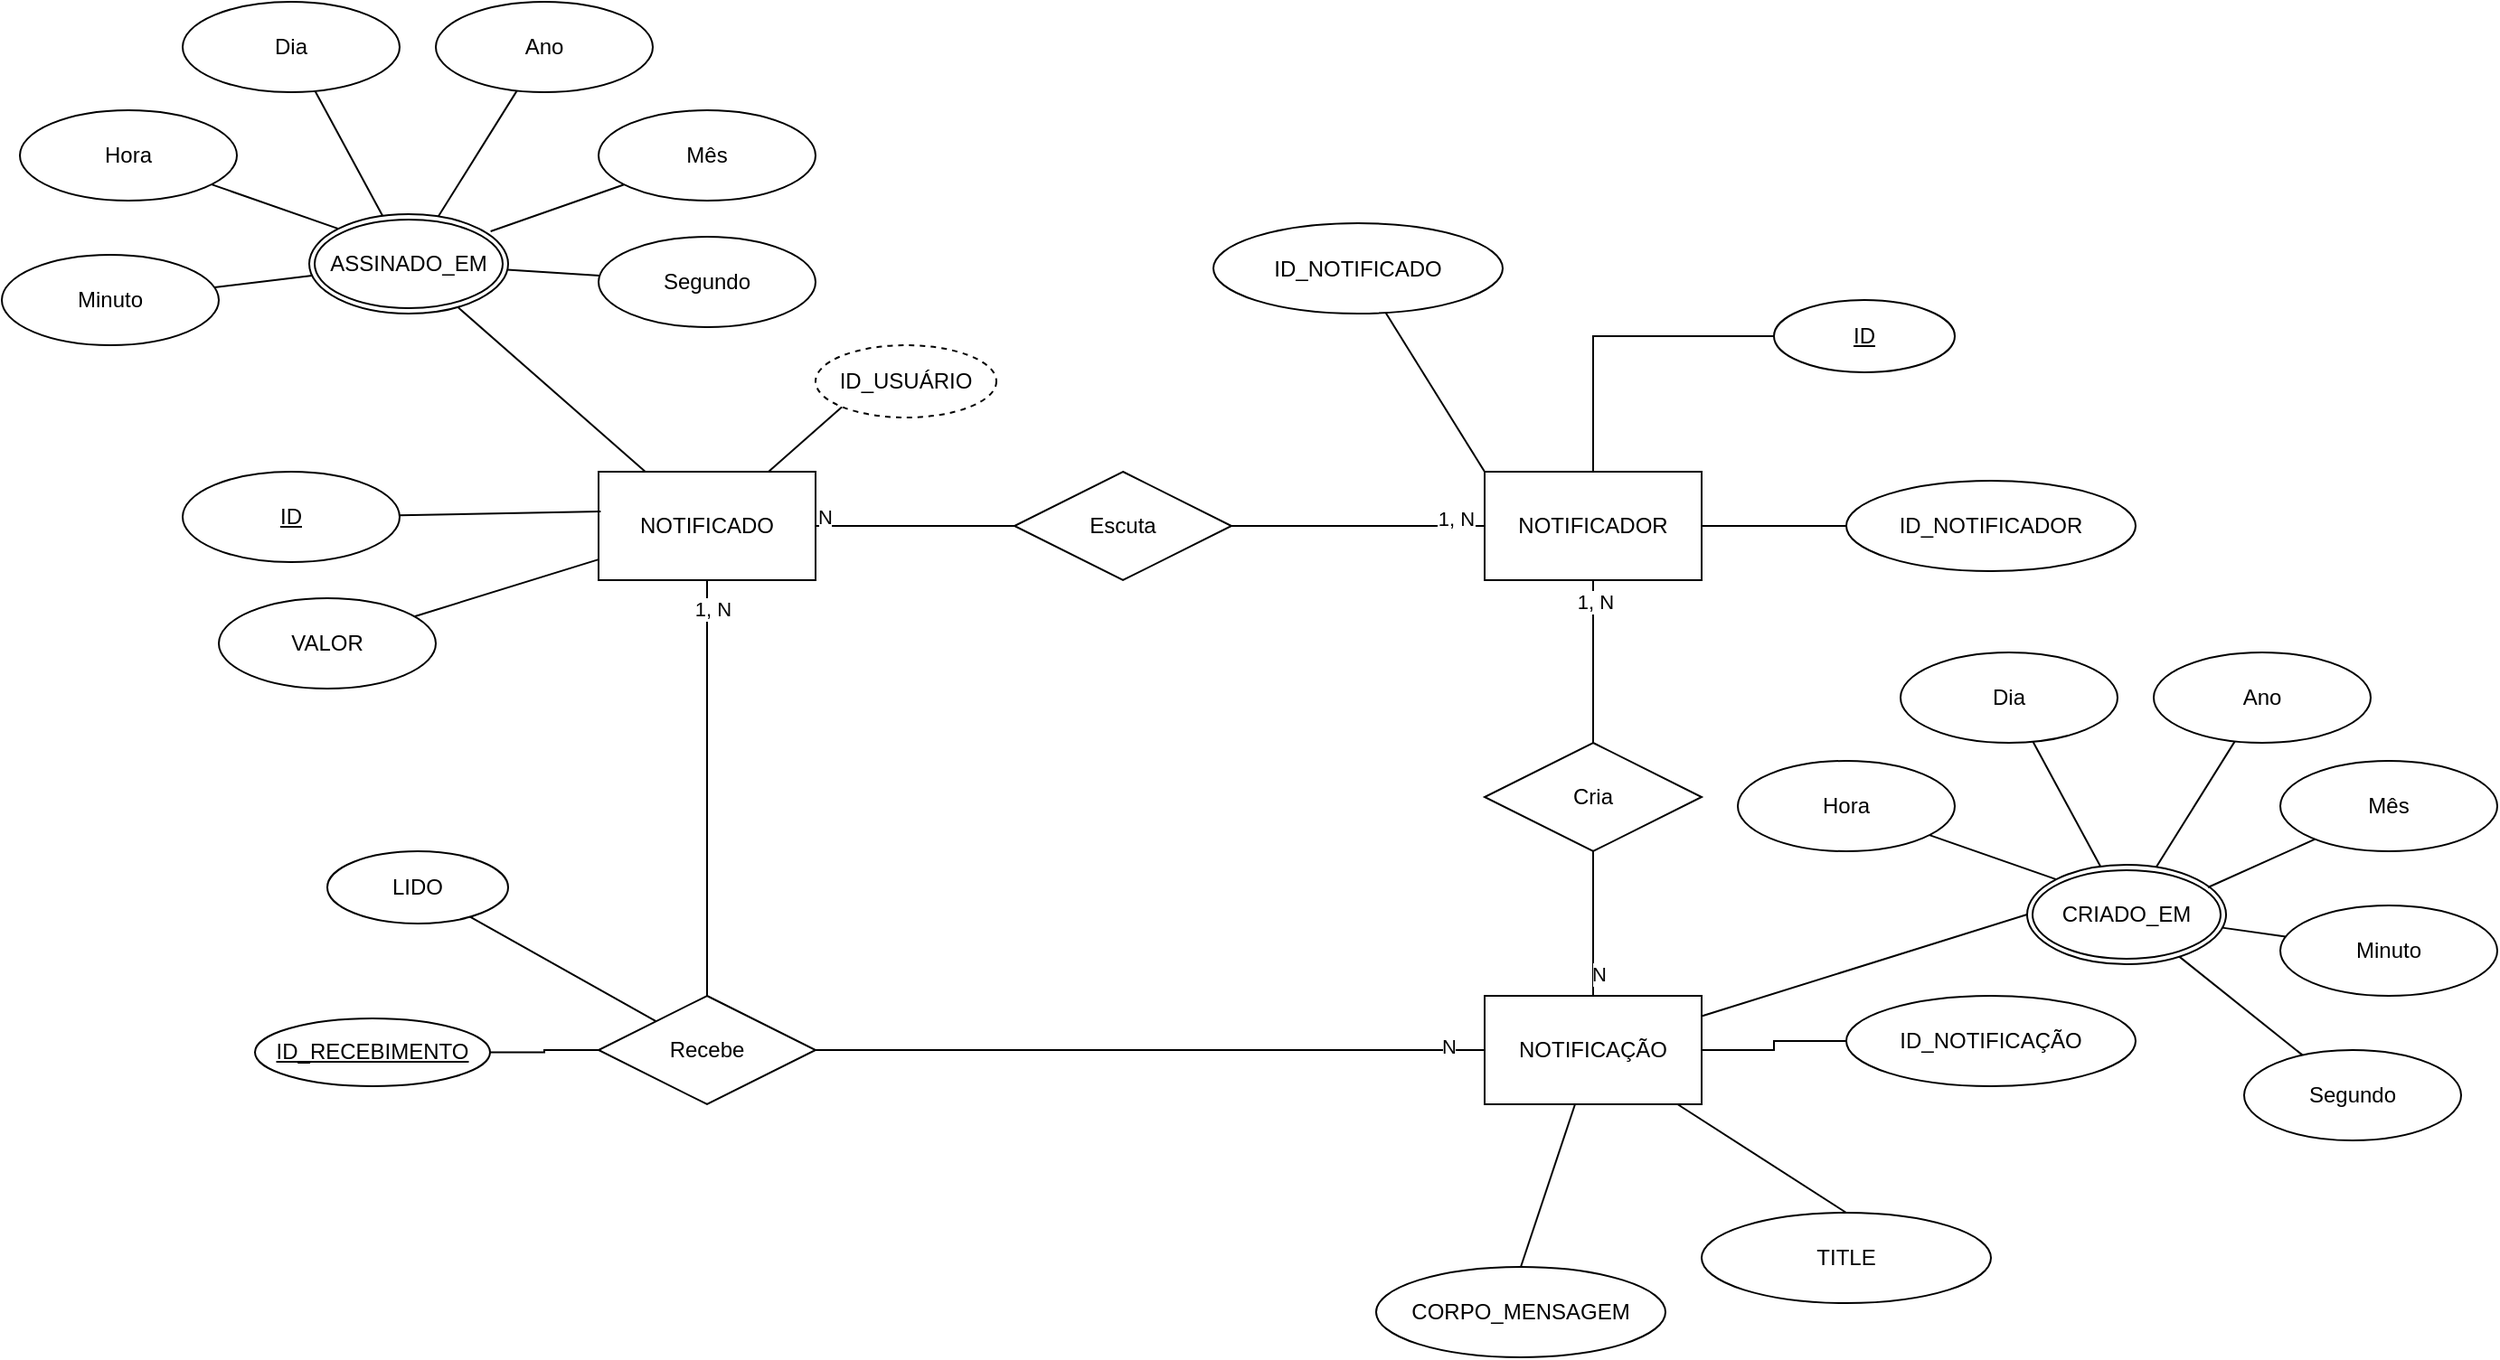 <mxfile version="24.2.5" type="device">
  <diagram name="Page-1" id="kRg1-ay8pMj5Pi-dX9Vl">
    <mxGraphModel dx="2107" dy="1999" grid="1" gridSize="10" guides="1" tooltips="1" connect="1" arrows="1" fold="1" page="1" pageScale="1" pageWidth="850" pageHeight="1100" math="0" shadow="0">
      <root>
        <mxCell id="0" />
        <mxCell id="1" parent="0" />
        <mxCell id="TpQNtew0xltjlEM3AGvT-20" style="rounded=0;orthogonalLoop=1;jettySize=auto;html=1;endArrow=none;endFill=0;" edge="1" parent="1" source="TpQNtew0xltjlEM3AGvT-1" target="TpQNtew0xltjlEM3AGvT-19">
          <mxGeometry relative="1" as="geometry" />
        </mxCell>
        <mxCell id="TpQNtew0xltjlEM3AGvT-24" style="rounded=0;orthogonalLoop=1;jettySize=auto;html=1;entryX=0;entryY=1;entryDx=0;entryDy=0;endArrow=none;endFill=0;" edge="1" parent="1" source="TpQNtew0xltjlEM3AGvT-1" target="TpQNtew0xltjlEM3AGvT-23">
          <mxGeometry relative="1" as="geometry" />
        </mxCell>
        <mxCell id="TpQNtew0xltjlEM3AGvT-67" style="edgeStyle=orthogonalEdgeStyle;rounded=0;orthogonalLoop=1;jettySize=auto;html=1;endArrow=none;endFill=0;" edge="1" parent="1" source="TpQNtew0xltjlEM3AGvT-1" target="TpQNtew0xltjlEM3AGvT-66">
          <mxGeometry relative="1" as="geometry" />
        </mxCell>
        <mxCell id="TpQNtew0xltjlEM3AGvT-90" value="1, N" style="edgeLabel;html=1;align=center;verticalAlign=middle;resizable=0;points=[];" vertex="1" connectable="0" parent="TpQNtew0xltjlEM3AGvT-67">
          <mxGeometry x="-0.861" y="3" relative="1" as="geometry">
            <mxPoint as="offset" />
          </mxGeometry>
        </mxCell>
        <mxCell id="TpQNtew0xltjlEM3AGvT-1" value="NOTIFICADO" style="rounded=0;whiteSpace=wrap;html=1;" vertex="1" parent="1">
          <mxGeometry x="130" y="190" width="120" height="60" as="geometry" />
        </mxCell>
        <mxCell id="TpQNtew0xltjlEM3AGvT-18" style="rounded=0;orthogonalLoop=1;jettySize=auto;html=1;entryX=0.01;entryY=0.367;entryDx=0;entryDy=0;endArrow=none;endFill=0;entryPerimeter=0;" edge="1" parent="1" source="TpQNtew0xltjlEM3AGvT-2" target="TpQNtew0xltjlEM3AGvT-1">
          <mxGeometry relative="1" as="geometry" />
        </mxCell>
        <mxCell id="TpQNtew0xltjlEM3AGvT-2" value="&lt;u&gt;ID&lt;/u&gt;" style="ellipse;whiteSpace=wrap;html=1;" vertex="1" parent="1">
          <mxGeometry x="-100" y="190" width="120" height="50" as="geometry" />
        </mxCell>
        <mxCell id="TpQNtew0xltjlEM3AGvT-13" style="rounded=0;orthogonalLoop=1;jettySize=auto;html=1;endArrow=none;endFill=0;" edge="1" parent="1" source="TpQNtew0xltjlEM3AGvT-4" target="TpQNtew0xltjlEM3AGvT-1">
          <mxGeometry relative="1" as="geometry" />
        </mxCell>
        <mxCell id="TpQNtew0xltjlEM3AGvT-4" value="ASSINADO_EM" style="ellipse;shape=doubleEllipse;margin=3;whiteSpace=wrap;html=1;align=center;" vertex="1" parent="1">
          <mxGeometry x="-30" y="47.5" width="110" height="55" as="geometry" />
        </mxCell>
        <mxCell id="TpQNtew0xltjlEM3AGvT-9" style="rounded=0;orthogonalLoop=1;jettySize=auto;html=1;entryX=0;entryY=0;entryDx=0;entryDy=0;endArrow=none;endFill=0;" edge="1" parent="1" source="TpQNtew0xltjlEM3AGvT-5" target="TpQNtew0xltjlEM3AGvT-4">
          <mxGeometry relative="1" as="geometry" />
        </mxCell>
        <mxCell id="TpQNtew0xltjlEM3AGvT-5" value="Hora" style="ellipse;whiteSpace=wrap;html=1;" vertex="1" parent="1">
          <mxGeometry x="-190" y="-10" width="120" height="50" as="geometry" />
        </mxCell>
        <mxCell id="TpQNtew0xltjlEM3AGvT-10" style="rounded=0;orthogonalLoop=1;jettySize=auto;html=1;endArrow=none;endFill=0;" edge="1" parent="1" source="TpQNtew0xltjlEM3AGvT-6" target="TpQNtew0xltjlEM3AGvT-4">
          <mxGeometry relative="1" as="geometry" />
        </mxCell>
        <mxCell id="TpQNtew0xltjlEM3AGvT-6" value="Dia" style="ellipse;whiteSpace=wrap;html=1;" vertex="1" parent="1">
          <mxGeometry x="-100" y="-70" width="120" height="50" as="geometry" />
        </mxCell>
        <mxCell id="TpQNtew0xltjlEM3AGvT-7" value="Mês" style="ellipse;whiteSpace=wrap;html=1;" vertex="1" parent="1">
          <mxGeometry x="130" y="-10" width="120" height="50" as="geometry" />
        </mxCell>
        <mxCell id="TpQNtew0xltjlEM3AGvT-11" style="rounded=0;orthogonalLoop=1;jettySize=auto;html=1;endArrow=none;endFill=0;" edge="1" parent="1" source="TpQNtew0xltjlEM3AGvT-8" target="TpQNtew0xltjlEM3AGvT-4">
          <mxGeometry relative="1" as="geometry" />
        </mxCell>
        <mxCell id="TpQNtew0xltjlEM3AGvT-8" value="Ano" style="ellipse;whiteSpace=wrap;html=1;" vertex="1" parent="1">
          <mxGeometry x="40" y="-70" width="120" height="50" as="geometry" />
        </mxCell>
        <mxCell id="TpQNtew0xltjlEM3AGvT-12" style="rounded=0;orthogonalLoop=1;jettySize=auto;html=1;entryX=0.912;entryY=0.173;entryDx=0;entryDy=0;entryPerimeter=0;endArrow=none;endFill=0;" edge="1" parent="1" source="TpQNtew0xltjlEM3AGvT-7" target="TpQNtew0xltjlEM3AGvT-4">
          <mxGeometry relative="1" as="geometry" />
        </mxCell>
        <mxCell id="TpQNtew0xltjlEM3AGvT-15" style="rounded=0;orthogonalLoop=1;jettySize=auto;html=1;endArrow=none;endFill=0;" edge="1" parent="1" source="TpQNtew0xltjlEM3AGvT-14" target="TpQNtew0xltjlEM3AGvT-4">
          <mxGeometry relative="1" as="geometry" />
        </mxCell>
        <mxCell id="TpQNtew0xltjlEM3AGvT-14" value="Minuto" style="ellipse;whiteSpace=wrap;html=1;" vertex="1" parent="1">
          <mxGeometry x="-200" y="70" width="120" height="50" as="geometry" />
        </mxCell>
        <mxCell id="TpQNtew0xltjlEM3AGvT-17" style="rounded=0;orthogonalLoop=1;jettySize=auto;html=1;endArrow=none;endFill=0;" edge="1" parent="1" source="TpQNtew0xltjlEM3AGvT-16" target="TpQNtew0xltjlEM3AGvT-4">
          <mxGeometry relative="1" as="geometry" />
        </mxCell>
        <mxCell id="TpQNtew0xltjlEM3AGvT-16" value="Segundo" style="ellipse;whiteSpace=wrap;html=1;" vertex="1" parent="1">
          <mxGeometry x="130" y="60" width="120" height="50" as="geometry" />
        </mxCell>
        <mxCell id="TpQNtew0xltjlEM3AGvT-19" value="VALOR" style="ellipse;whiteSpace=wrap;html=1;" vertex="1" parent="1">
          <mxGeometry x="-80" y="260" width="120" height="50" as="geometry" />
        </mxCell>
        <mxCell id="TpQNtew0xltjlEM3AGvT-23" value="ID_USUÁRIO" style="ellipse;whiteSpace=wrap;html=1;align=center;dashed=1;" vertex="1" parent="1">
          <mxGeometry x="250" y="120" width="100" height="40" as="geometry" />
        </mxCell>
        <mxCell id="TpQNtew0xltjlEM3AGvT-27" value="Escuta" style="shape=rhombus;perimeter=rhombusPerimeter;whiteSpace=wrap;html=1;align=center;" vertex="1" parent="1">
          <mxGeometry x="360" y="190" width="120" height="60" as="geometry" />
        </mxCell>
        <mxCell id="TpQNtew0xltjlEM3AGvT-34" style="edgeStyle=orthogonalEdgeStyle;rounded=0;orthogonalLoop=1;jettySize=auto;html=1;entryX=1;entryY=0.5;entryDx=0;entryDy=0;endArrow=none;endFill=0;" edge="1" parent="1" source="TpQNtew0xltjlEM3AGvT-29" target="TpQNtew0xltjlEM3AGvT-27">
          <mxGeometry relative="1" as="geometry" />
        </mxCell>
        <mxCell id="TpQNtew0xltjlEM3AGvT-91" value="1, N" style="edgeLabel;html=1;align=center;verticalAlign=middle;resizable=0;points=[];" vertex="1" connectable="0" parent="TpQNtew0xltjlEM3AGvT-34">
          <mxGeometry x="-0.771" y="-4" relative="1" as="geometry">
            <mxPoint as="offset" />
          </mxGeometry>
        </mxCell>
        <mxCell id="TpQNtew0xltjlEM3AGvT-42" style="edgeStyle=orthogonalEdgeStyle;rounded=0;orthogonalLoop=1;jettySize=auto;html=1;entryX=0.5;entryY=0;entryDx=0;entryDy=0;endArrow=none;endFill=0;" edge="1" parent="1" source="TpQNtew0xltjlEM3AGvT-29" target="TpQNtew0xltjlEM3AGvT-41">
          <mxGeometry relative="1" as="geometry" />
        </mxCell>
        <mxCell id="TpQNtew0xltjlEM3AGvT-92" value="1, N" style="edgeLabel;html=1;align=center;verticalAlign=middle;resizable=0;points=[];" vertex="1" connectable="0" parent="TpQNtew0xltjlEM3AGvT-42">
          <mxGeometry x="-0.733" y="1" relative="1" as="geometry">
            <mxPoint as="offset" />
          </mxGeometry>
        </mxCell>
        <mxCell id="TpQNtew0xltjlEM3AGvT-29" value="NOTIFICADOR" style="rounded=0;whiteSpace=wrap;html=1;" vertex="1" parent="1">
          <mxGeometry x="620" y="190" width="120" height="60" as="geometry" />
        </mxCell>
        <mxCell id="TpQNtew0xltjlEM3AGvT-30" style="edgeStyle=orthogonalEdgeStyle;rounded=0;orthogonalLoop=1;jettySize=auto;html=1;entryX=0;entryY=0.5;entryDx=0;entryDy=0;endArrow=none;endFill=0;" edge="1" parent="1" source="TpQNtew0xltjlEM3AGvT-1" target="TpQNtew0xltjlEM3AGvT-27">
          <mxGeometry relative="1" as="geometry" />
        </mxCell>
        <mxCell id="TpQNtew0xltjlEM3AGvT-39" value="N" style="edgeLabel;html=1;align=center;verticalAlign=middle;resizable=0;points=[];" vertex="1" connectable="0" parent="TpQNtew0xltjlEM3AGvT-30">
          <mxGeometry x="-0.849" y="1" relative="1" as="geometry">
            <mxPoint x="-4" y="-4" as="offset" />
          </mxGeometry>
        </mxCell>
        <mxCell id="TpQNtew0xltjlEM3AGvT-33" style="edgeStyle=orthogonalEdgeStyle;rounded=0;orthogonalLoop=1;jettySize=auto;html=1;endArrow=none;endFill=0;entryX=0.5;entryY=0;entryDx=0;entryDy=0;" edge="1" parent="1" source="TpQNtew0xltjlEM3AGvT-32" target="TpQNtew0xltjlEM3AGvT-29">
          <mxGeometry relative="1" as="geometry" />
        </mxCell>
        <mxCell id="TpQNtew0xltjlEM3AGvT-32" value="&lt;u&gt;ID&lt;/u&gt;" style="ellipse;whiteSpace=wrap;html=1;align=center;" vertex="1" parent="1">
          <mxGeometry x="780" y="95" width="100" height="40" as="geometry" />
        </mxCell>
        <mxCell id="TpQNtew0xltjlEM3AGvT-36" style="rounded=0;orthogonalLoop=1;jettySize=auto;html=1;endArrow=none;endFill=0;entryX=0;entryY=0;entryDx=0;entryDy=0;" edge="1" parent="1" source="TpQNtew0xltjlEM3AGvT-35" target="TpQNtew0xltjlEM3AGvT-29">
          <mxGeometry relative="1" as="geometry" />
        </mxCell>
        <mxCell id="TpQNtew0xltjlEM3AGvT-35" value="ID_NOTIFICADO" style="ellipse;whiteSpace=wrap;html=1;align=center;" vertex="1" parent="1">
          <mxGeometry x="470" y="52.5" width="160" height="50" as="geometry" />
        </mxCell>
        <mxCell id="TpQNtew0xltjlEM3AGvT-38" style="edgeStyle=orthogonalEdgeStyle;rounded=0;orthogonalLoop=1;jettySize=auto;html=1;endArrow=none;endFill=0;entryX=1;entryY=0.5;entryDx=0;entryDy=0;" edge="1" parent="1" source="TpQNtew0xltjlEM3AGvT-37" target="TpQNtew0xltjlEM3AGvT-29">
          <mxGeometry relative="1" as="geometry">
            <mxPoint x="490" y="250" as="targetPoint" />
          </mxGeometry>
        </mxCell>
        <mxCell id="TpQNtew0xltjlEM3AGvT-37" value="ID_NOTIFICADOR" style="ellipse;whiteSpace=wrap;html=1;align=center;" vertex="1" parent="1">
          <mxGeometry x="820" y="195" width="160" height="50" as="geometry" />
        </mxCell>
        <mxCell id="TpQNtew0xltjlEM3AGvT-44" style="edgeStyle=orthogonalEdgeStyle;rounded=0;orthogonalLoop=1;jettySize=auto;html=1;entryX=0.5;entryY=0;entryDx=0;entryDy=0;endArrow=none;endFill=0;" edge="1" parent="1" source="TpQNtew0xltjlEM3AGvT-41" target="TpQNtew0xltjlEM3AGvT-43">
          <mxGeometry relative="1" as="geometry" />
        </mxCell>
        <mxCell id="TpQNtew0xltjlEM3AGvT-93" value="N" style="edgeLabel;html=1;align=center;verticalAlign=middle;resizable=0;points=[];" vertex="1" connectable="0" parent="TpQNtew0xltjlEM3AGvT-44">
          <mxGeometry x="0.7" y="3" relative="1" as="geometry">
            <mxPoint as="offset" />
          </mxGeometry>
        </mxCell>
        <mxCell id="TpQNtew0xltjlEM3AGvT-41" value="Cria" style="shape=rhombus;perimeter=rhombusPerimeter;whiteSpace=wrap;html=1;align=center;" vertex="1" parent="1">
          <mxGeometry x="620" y="340" width="120" height="60" as="geometry" />
        </mxCell>
        <mxCell id="TpQNtew0xltjlEM3AGvT-46" style="edgeStyle=orthogonalEdgeStyle;rounded=0;orthogonalLoop=1;jettySize=auto;html=1;entryX=0;entryY=0.5;entryDx=0;entryDy=0;endArrow=none;endFill=0;" edge="1" parent="1" source="TpQNtew0xltjlEM3AGvT-43" target="TpQNtew0xltjlEM3AGvT-45">
          <mxGeometry relative="1" as="geometry" />
        </mxCell>
        <mxCell id="TpQNtew0xltjlEM3AGvT-48" style="rounded=0;orthogonalLoop=1;jettySize=auto;html=1;entryX=0.5;entryY=0;entryDx=0;entryDy=0;endArrow=none;endFill=0;" edge="1" parent="1" source="TpQNtew0xltjlEM3AGvT-43" target="TpQNtew0xltjlEM3AGvT-47">
          <mxGeometry relative="1" as="geometry" />
        </mxCell>
        <mxCell id="TpQNtew0xltjlEM3AGvT-50" style="rounded=0;orthogonalLoop=1;jettySize=auto;html=1;entryX=0.5;entryY=0;entryDx=0;entryDy=0;endArrow=none;endFill=0;" edge="1" parent="1" source="TpQNtew0xltjlEM3AGvT-43" target="TpQNtew0xltjlEM3AGvT-49">
          <mxGeometry relative="1" as="geometry" />
        </mxCell>
        <mxCell id="TpQNtew0xltjlEM3AGvT-43" value="NOTIFICAÇÃO" style="rounded=0;whiteSpace=wrap;html=1;" vertex="1" parent="1">
          <mxGeometry x="620" y="480" width="120" height="60" as="geometry" />
        </mxCell>
        <mxCell id="TpQNtew0xltjlEM3AGvT-45" value="ID_NOTIFICAÇÃO" style="ellipse;whiteSpace=wrap;html=1;align=center;" vertex="1" parent="1">
          <mxGeometry x="820" y="480" width="160" height="50" as="geometry" />
        </mxCell>
        <mxCell id="TpQNtew0xltjlEM3AGvT-47" value="TITLE" style="ellipse;whiteSpace=wrap;html=1;align=center;" vertex="1" parent="1">
          <mxGeometry x="740" y="600" width="160" height="50" as="geometry" />
        </mxCell>
        <mxCell id="TpQNtew0xltjlEM3AGvT-49" value="CORPO_MENSAGEM" style="ellipse;whiteSpace=wrap;html=1;align=center;" vertex="1" parent="1">
          <mxGeometry x="560" y="630" width="160" height="50" as="geometry" />
        </mxCell>
        <mxCell id="TpQNtew0xltjlEM3AGvT-65" style="rounded=0;orthogonalLoop=1;jettySize=auto;html=1;exitX=0;exitY=0.5;exitDx=0;exitDy=0;endArrow=none;endFill=0;" edge="1" parent="1" source="TpQNtew0xltjlEM3AGvT-51" target="TpQNtew0xltjlEM3AGvT-43">
          <mxGeometry relative="1" as="geometry" />
        </mxCell>
        <mxCell id="TpQNtew0xltjlEM3AGvT-51" value="CRIADO_EM" style="ellipse;shape=doubleEllipse;margin=3;whiteSpace=wrap;html=1;align=center;" vertex="1" parent="1">
          <mxGeometry x="920" y="407.5" width="110" height="55" as="geometry" />
        </mxCell>
        <mxCell id="TpQNtew0xltjlEM3AGvT-52" style="rounded=0;orthogonalLoop=1;jettySize=auto;html=1;entryX=0;entryY=0;entryDx=0;entryDy=0;endArrow=none;endFill=0;" edge="1" parent="1" source="TpQNtew0xltjlEM3AGvT-53" target="TpQNtew0xltjlEM3AGvT-51">
          <mxGeometry relative="1" as="geometry" />
        </mxCell>
        <mxCell id="TpQNtew0xltjlEM3AGvT-53" value="Hora" style="ellipse;whiteSpace=wrap;html=1;" vertex="1" parent="1">
          <mxGeometry x="760" y="350" width="120" height="50" as="geometry" />
        </mxCell>
        <mxCell id="TpQNtew0xltjlEM3AGvT-54" style="rounded=0;orthogonalLoop=1;jettySize=auto;html=1;endArrow=none;endFill=0;" edge="1" parent="1" source="TpQNtew0xltjlEM3AGvT-55" target="TpQNtew0xltjlEM3AGvT-51">
          <mxGeometry relative="1" as="geometry" />
        </mxCell>
        <mxCell id="TpQNtew0xltjlEM3AGvT-55" value="Dia" style="ellipse;whiteSpace=wrap;html=1;" vertex="1" parent="1">
          <mxGeometry x="850" y="290" width="120" height="50" as="geometry" />
        </mxCell>
        <mxCell id="TpQNtew0xltjlEM3AGvT-56" value="Mês" style="ellipse;whiteSpace=wrap;html=1;" vertex="1" parent="1">
          <mxGeometry x="1060" y="350" width="120" height="50" as="geometry" />
        </mxCell>
        <mxCell id="TpQNtew0xltjlEM3AGvT-57" style="rounded=0;orthogonalLoop=1;jettySize=auto;html=1;endArrow=none;endFill=0;" edge="1" parent="1" source="TpQNtew0xltjlEM3AGvT-58" target="TpQNtew0xltjlEM3AGvT-51">
          <mxGeometry relative="1" as="geometry" />
        </mxCell>
        <mxCell id="TpQNtew0xltjlEM3AGvT-58" value="Ano" style="ellipse;whiteSpace=wrap;html=1;" vertex="1" parent="1">
          <mxGeometry x="990" y="290" width="120" height="50" as="geometry" />
        </mxCell>
        <mxCell id="TpQNtew0xltjlEM3AGvT-59" style="rounded=0;orthogonalLoop=1;jettySize=auto;html=1;endArrow=none;endFill=0;" edge="1" parent="1" source="TpQNtew0xltjlEM3AGvT-56">
          <mxGeometry relative="1" as="geometry">
            <mxPoint x="1020" y="420" as="targetPoint" />
          </mxGeometry>
        </mxCell>
        <mxCell id="TpQNtew0xltjlEM3AGvT-60" style="rounded=0;orthogonalLoop=1;jettySize=auto;html=1;endArrow=none;endFill=0;" edge="1" parent="1" source="TpQNtew0xltjlEM3AGvT-61" target="TpQNtew0xltjlEM3AGvT-51">
          <mxGeometry relative="1" as="geometry" />
        </mxCell>
        <mxCell id="TpQNtew0xltjlEM3AGvT-61" value="Minuto" style="ellipse;whiteSpace=wrap;html=1;" vertex="1" parent="1">
          <mxGeometry x="1060" y="430" width="120" height="50" as="geometry" />
        </mxCell>
        <mxCell id="TpQNtew0xltjlEM3AGvT-62" style="rounded=0;orthogonalLoop=1;jettySize=auto;html=1;endArrow=none;endFill=0;" edge="1" parent="1" source="TpQNtew0xltjlEM3AGvT-63" target="TpQNtew0xltjlEM3AGvT-51">
          <mxGeometry relative="1" as="geometry" />
        </mxCell>
        <mxCell id="TpQNtew0xltjlEM3AGvT-63" value="Segundo" style="ellipse;whiteSpace=wrap;html=1;" vertex="1" parent="1">
          <mxGeometry x="1040" y="510" width="120" height="50" as="geometry" />
        </mxCell>
        <mxCell id="TpQNtew0xltjlEM3AGvT-68" style="edgeStyle=orthogonalEdgeStyle;rounded=0;orthogonalLoop=1;jettySize=auto;html=1;entryX=0;entryY=0.5;entryDx=0;entryDy=0;endArrow=none;endFill=0;" edge="1" parent="1" source="TpQNtew0xltjlEM3AGvT-66" target="TpQNtew0xltjlEM3AGvT-43">
          <mxGeometry relative="1" as="geometry" />
        </mxCell>
        <mxCell id="TpQNtew0xltjlEM3AGvT-89" value="N" style="edgeLabel;html=1;align=center;verticalAlign=middle;resizable=0;points=[];" vertex="1" connectable="0" parent="TpQNtew0xltjlEM3AGvT-68">
          <mxGeometry x="0.89" y="2" relative="1" as="geometry">
            <mxPoint as="offset" />
          </mxGeometry>
        </mxCell>
        <mxCell id="TpQNtew0xltjlEM3AGvT-66" value="Recebe" style="shape=rhombus;perimeter=rhombusPerimeter;whiteSpace=wrap;html=1;align=center;" vertex="1" parent="1">
          <mxGeometry x="130" y="480" width="120" height="60" as="geometry" />
        </mxCell>
        <mxCell id="TpQNtew0xltjlEM3AGvT-72" style="edgeStyle=orthogonalEdgeStyle;rounded=0;orthogonalLoop=1;jettySize=auto;html=1;endArrow=none;endFill=0;" edge="1" parent="1" source="TpQNtew0xltjlEM3AGvT-69" target="TpQNtew0xltjlEM3AGvT-66">
          <mxGeometry relative="1" as="geometry" />
        </mxCell>
        <mxCell id="TpQNtew0xltjlEM3AGvT-69" value="ID_RECEBIMENTO" style="ellipse;whiteSpace=wrap;html=1;align=center;fontStyle=4;" vertex="1" parent="1">
          <mxGeometry x="-60" y="492.5" width="130" height="37.5" as="geometry" />
        </mxCell>
        <mxCell id="TpQNtew0xltjlEM3AGvT-71" style="rounded=0;orthogonalLoop=1;jettySize=auto;html=1;endArrow=none;endFill=0;" edge="1" parent="1" source="TpQNtew0xltjlEM3AGvT-70" target="TpQNtew0xltjlEM3AGvT-66">
          <mxGeometry relative="1" as="geometry" />
        </mxCell>
        <mxCell id="TpQNtew0xltjlEM3AGvT-70" value="LIDO" style="ellipse;whiteSpace=wrap;html=1;align=center;" vertex="1" parent="1">
          <mxGeometry x="-20" y="400" width="100" height="40" as="geometry" />
        </mxCell>
      </root>
    </mxGraphModel>
  </diagram>
</mxfile>
